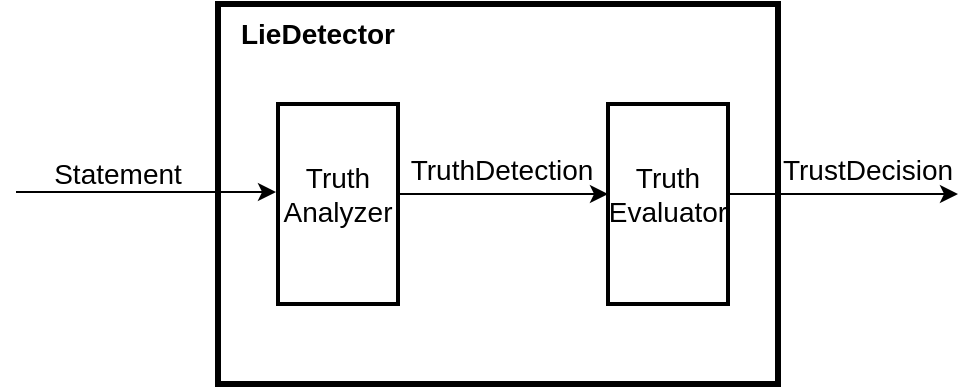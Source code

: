 <mxfile>
    <diagram id="LxYUYiBaS4YXB4p4u-iG" name="Page-1">
        <mxGraphModel dx="1343" dy="657" grid="1" gridSize="10" guides="1" tooltips="1" connect="1" arrows="1" fold="1" page="1" pageScale="1" pageWidth="850" pageHeight="1100" background="#ffffff" math="0" shadow="0">
            <root>
                <mxCell id="0"/>
                <mxCell id="1" parent="0"/>
                <mxCell id="2" value="" style="rounded=0;whiteSpace=wrap;html=1;fillColor=none;strokeWidth=3;" vertex="1" parent="1">
                    <mxGeometry x="200" y="170" width="280" height="190" as="geometry"/>
                </mxCell>
                <mxCell id="3" value="&lt;b&gt;&lt;font style=&quot;font-size: 14px;&quot;&gt;LieDetector&lt;/font&gt;&lt;/b&gt;" style="text;html=1;strokeColor=none;fillColor=none;align=center;verticalAlign=middle;whiteSpace=wrap;rounded=0;strokeWidth=3;" vertex="1" parent="1">
                    <mxGeometry x="220" y="170" width="60" height="30" as="geometry"/>
                </mxCell>
                <mxCell id="6" value="Statement" style="text;html=1;strokeColor=none;fillColor=none;align=center;verticalAlign=middle;whiteSpace=wrap;rounded=0;strokeWidth=3;fontSize=14;" vertex="1" parent="1">
                    <mxGeometry x="120" y="240" width="60" height="30" as="geometry"/>
                </mxCell>
                <mxCell id="7" value="" style="endArrow=classic;html=1;fontSize=14;" edge="1" parent="1">
                    <mxGeometry width="50" height="50" relative="1" as="geometry">
                        <mxPoint x="99" y="264" as="sourcePoint"/>
                        <mxPoint x="229" y="264" as="targetPoint"/>
                    </mxGeometry>
                </mxCell>
                <mxCell id="8" value="" style="rounded=0;whiteSpace=wrap;html=1;strokeWidth=2;fontSize=14;fillColor=none;" vertex="1" parent="1">
                    <mxGeometry x="230" y="220" width="60" height="100" as="geometry"/>
                </mxCell>
                <mxCell id="9" value="Truth&lt;br&gt;Analyzer" style="text;html=1;strokeColor=none;fillColor=none;align=center;verticalAlign=middle;whiteSpace=wrap;rounded=0;strokeWidth=2;fontSize=14;" vertex="1" parent="1">
                    <mxGeometry x="230" y="250" width="60" height="30" as="geometry"/>
                </mxCell>
                <mxCell id="12" value="" style="rounded=0;whiteSpace=wrap;html=1;strokeWidth=2;fontSize=14;fillColor=none;" vertex="1" parent="1">
                    <mxGeometry x="395" y="220" width="60" height="100" as="geometry"/>
                </mxCell>
                <mxCell id="17" style="edgeStyle=none;html=1;exitX=1;exitY=0.5;exitDx=0;exitDy=0;fontSize=14;" edge="1" parent="1" source="13">
                    <mxGeometry relative="1" as="geometry">
                        <mxPoint x="570" y="265" as="targetPoint"/>
                    </mxGeometry>
                </mxCell>
                <mxCell id="13" value="Truth&lt;br&gt;Evaluator" style="text;html=1;strokeColor=none;fillColor=none;align=center;verticalAlign=middle;whiteSpace=wrap;rounded=0;strokeWidth=2;fontSize=14;" vertex="1" parent="1">
                    <mxGeometry x="395" y="250" width="60" height="30" as="geometry"/>
                </mxCell>
                <mxCell id="14" value="" style="endArrow=classic;html=1;fontSize=14;exitX=1;exitY=0.5;exitDx=0;exitDy=0;entryX=0;entryY=0.5;entryDx=0;entryDy=0;" edge="1" parent="1" source="9" target="13">
                    <mxGeometry width="50" height="50" relative="1" as="geometry">
                        <mxPoint x="490" y="350" as="sourcePoint"/>
                        <mxPoint x="540" y="300" as="targetPoint"/>
                    </mxGeometry>
                </mxCell>
                <mxCell id="16" value="TruthDetection" style="text;html=1;strokeColor=none;fillColor=none;align=center;verticalAlign=middle;whiteSpace=wrap;rounded=0;strokeWidth=2;fontSize=14;" vertex="1" parent="1">
                    <mxGeometry x="287" y="238" width="110" height="30" as="geometry"/>
                </mxCell>
                <mxCell id="18" value="TrustDecision" style="text;html=1;strokeColor=none;fillColor=none;align=center;verticalAlign=middle;whiteSpace=wrap;rounded=0;strokeWidth=2;fontSize=14;" vertex="1" parent="1">
                    <mxGeometry x="470" y="238" width="110" height="30" as="geometry"/>
                </mxCell>
            </root>
        </mxGraphModel>
    </diagram>
</mxfile>